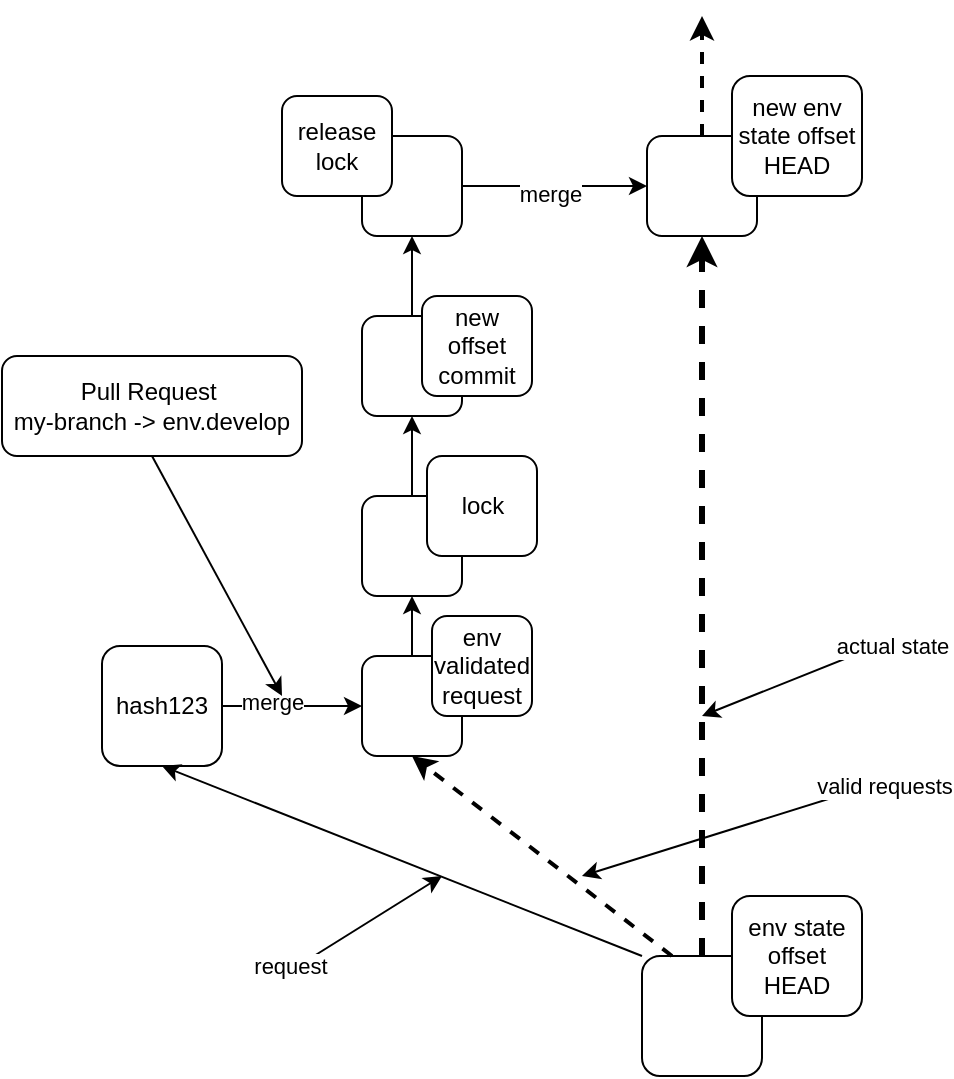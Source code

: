 <mxfile version="26.2.3">
  <diagram name="Page-1" id="kJdv7-yGnO9rXfNPzpO_">
    <mxGraphModel dx="1044" dy="1574" grid="1" gridSize="10" guides="1" tooltips="1" connect="1" arrows="1" fold="1" page="1" pageScale="1" pageWidth="850" pageHeight="1100" math="0" shadow="0">
      <root>
        <mxCell id="0" />
        <mxCell id="1" parent="0" />
        <mxCell id="tc9lPHJW7ty5cSRw3GDh-1" value="" style="rounded=1;whiteSpace=wrap;html=1;" vertex="1" parent="1">
          <mxGeometry x="330" y="250" width="60" height="60" as="geometry" />
        </mxCell>
        <mxCell id="tc9lPHJW7ty5cSRw3GDh-2" value="" style="rounded=1;whiteSpace=wrap;html=1;" vertex="1" parent="1">
          <mxGeometry x="190" y="100" width="50" height="50" as="geometry" />
        </mxCell>
        <mxCell id="tc9lPHJW7ty5cSRw3GDh-3" value="hash123" style="rounded=1;whiteSpace=wrap;html=1;" vertex="1" parent="1">
          <mxGeometry x="60" y="95" width="60" height="60" as="geometry" />
        </mxCell>
        <mxCell id="tc9lPHJW7ty5cSRw3GDh-4" value="env state offset HEAD" style="rounded=1;whiteSpace=wrap;html=1;" vertex="1" parent="1">
          <mxGeometry x="375" y="220" width="65" height="60" as="geometry" />
        </mxCell>
        <mxCell id="tc9lPHJW7ty5cSRw3GDh-5" value="" style="endArrow=classic;html=1;rounded=0;entryX=0.5;entryY=1;entryDx=0;entryDy=0;exitX=0.25;exitY=0;exitDx=0;exitDy=0;strokeWidth=2;dashed=1;" edge="1" parent="1" source="tc9lPHJW7ty5cSRw3GDh-1" target="tc9lPHJW7ty5cSRw3GDh-2">
          <mxGeometry width="50" height="50" relative="1" as="geometry">
            <mxPoint x="270" y="300" as="sourcePoint" />
            <mxPoint x="320" y="250" as="targetPoint" />
          </mxGeometry>
        </mxCell>
        <mxCell id="tc9lPHJW7ty5cSRw3GDh-6" value="" style="endArrow=classic;html=1;rounded=0;exitX=0;exitY=0;exitDx=0;exitDy=0;entryX=0.5;entryY=1;entryDx=0;entryDy=0;" edge="1" parent="1" source="tc9lPHJW7ty5cSRw3GDh-1" target="tc9lPHJW7ty5cSRw3GDh-3">
          <mxGeometry width="50" height="50" relative="1" as="geometry">
            <mxPoint x="220" y="200" as="sourcePoint" />
            <mxPoint x="270" y="150" as="targetPoint" />
          </mxGeometry>
        </mxCell>
        <mxCell id="tc9lPHJW7ty5cSRw3GDh-7" value="env validated request" style="rounded=1;whiteSpace=wrap;html=1;" vertex="1" parent="1">
          <mxGeometry x="225" y="80" width="50" height="50" as="geometry" />
        </mxCell>
        <mxCell id="tc9lPHJW7ty5cSRw3GDh-8" value="" style="endArrow=classic;html=1;rounded=0;exitX=0.5;exitY=0;exitDx=0;exitDy=0;strokeWidth=2;dashed=1;" edge="1" parent="1" source="tc9lPHJW7ty5cSRw3GDh-13">
          <mxGeometry width="50" height="50" relative="1" as="geometry">
            <mxPoint x="380" y="190" as="sourcePoint" />
            <mxPoint x="360" y="-220" as="targetPoint" />
          </mxGeometry>
        </mxCell>
        <mxCell id="tc9lPHJW7ty5cSRw3GDh-10" value="" style="rounded=1;whiteSpace=wrap;html=1;" vertex="1" parent="1">
          <mxGeometry x="190" y="20" width="50" height="50" as="geometry" />
        </mxCell>
        <mxCell id="tc9lPHJW7ty5cSRw3GDh-11" value="" style="endArrow=classic;html=1;rounded=0;exitX=0.5;exitY=0;exitDx=0;exitDy=0;entryX=0.5;entryY=1;entryDx=0;entryDy=0;" edge="1" parent="1" source="tc9lPHJW7ty5cSRw3GDh-2" target="tc9lPHJW7ty5cSRw3GDh-10">
          <mxGeometry width="50" height="50" relative="1" as="geometry">
            <mxPoint x="180" y="150" as="sourcePoint" />
            <mxPoint x="250" y="150" as="targetPoint" />
          </mxGeometry>
        </mxCell>
        <mxCell id="tc9lPHJW7ty5cSRw3GDh-14" value="" style="endArrow=classic;html=1;rounded=0;exitX=0.5;exitY=0;exitDx=0;exitDy=0;strokeWidth=3;dashed=1;" edge="1" parent="1" source="tc9lPHJW7ty5cSRw3GDh-1" target="tc9lPHJW7ty5cSRw3GDh-13">
          <mxGeometry width="50" height="50" relative="1" as="geometry">
            <mxPoint x="360" y="250" as="sourcePoint" />
            <mxPoint x="360" y="-100" as="targetPoint" />
          </mxGeometry>
        </mxCell>
        <mxCell id="tc9lPHJW7ty5cSRw3GDh-13" value="" style="rounded=1;whiteSpace=wrap;html=1;" vertex="1" parent="1">
          <mxGeometry x="332.5" y="-160" width="55" height="50" as="geometry" />
        </mxCell>
        <mxCell id="tc9lPHJW7ty5cSRw3GDh-15" value="new env state offset HEAD" style="rounded=1;whiteSpace=wrap;html=1;" vertex="1" parent="1">
          <mxGeometry x="375" y="-190" width="65" height="60" as="geometry" />
        </mxCell>
        <mxCell id="tc9lPHJW7ty5cSRw3GDh-16" value="" style="endArrow=classic;html=1;rounded=0;exitX=1;exitY=0.5;exitDx=0;exitDy=0;entryX=0;entryY=0.5;entryDx=0;entryDy=0;" edge="1" parent="1" source="tc9lPHJW7ty5cSRw3GDh-3" target="tc9lPHJW7ty5cSRw3GDh-2">
          <mxGeometry width="50" height="50" relative="1" as="geometry">
            <mxPoint x="140" y="150" as="sourcePoint" />
            <mxPoint x="190" y="100" as="targetPoint" />
          </mxGeometry>
        </mxCell>
        <mxCell id="tc9lPHJW7ty5cSRw3GDh-37" value="merge" style="edgeLabel;html=1;align=center;verticalAlign=middle;resizable=0;points=[];" vertex="1" connectable="0" parent="tc9lPHJW7ty5cSRw3GDh-16">
          <mxGeometry x="-0.297" y="2" relative="1" as="geometry">
            <mxPoint as="offset" />
          </mxGeometry>
        </mxCell>
        <mxCell id="tc9lPHJW7ty5cSRw3GDh-17" value="" style="endArrow=classic;html=1;rounded=0;exitX=0.5;exitY=1;exitDx=0;exitDy=0;" edge="1" parent="1" source="tc9lPHJW7ty5cSRw3GDh-18">
          <mxGeometry width="50" height="50" relative="1" as="geometry">
            <mxPoint x="90" y="10" as="sourcePoint" />
            <mxPoint x="150" y="120" as="targetPoint" />
          </mxGeometry>
        </mxCell>
        <mxCell id="tc9lPHJW7ty5cSRw3GDh-18" value="&lt;div&gt;Pull Request&amp;nbsp;&lt;/div&gt;&lt;div&gt;&lt;span style=&quot;background-color: transparent; color: light-dark(rgb(0, 0, 0), rgb(255, 255, 255));&quot;&gt;my-branch -&amp;gt; env.develop&lt;/span&gt;&lt;/div&gt;" style="rounded=1;whiteSpace=wrap;html=1;" vertex="1" parent="1">
          <mxGeometry x="10" y="-50" width="150" height="50" as="geometry" />
        </mxCell>
        <mxCell id="tc9lPHJW7ty5cSRw3GDh-21" value="" style="endArrow=classic;html=1;rounded=0;" edge="1" parent="1">
          <mxGeometry width="50" height="50" relative="1" as="geometry">
            <mxPoint x="460" y="160" as="sourcePoint" />
            <mxPoint x="300" y="210" as="targetPoint" />
          </mxGeometry>
        </mxCell>
        <mxCell id="tc9lPHJW7ty5cSRw3GDh-23" value="valid requests" style="edgeLabel;html=1;align=center;verticalAlign=middle;resizable=0;points=[];" vertex="1" connectable="0" parent="tc9lPHJW7ty5cSRw3GDh-21">
          <mxGeometry x="-0.877" y="2" relative="1" as="geometry">
            <mxPoint as="offset" />
          </mxGeometry>
        </mxCell>
        <mxCell id="tc9lPHJW7ty5cSRw3GDh-24" value="" style="endArrow=classic;html=1;rounded=0;" edge="1" parent="1">
          <mxGeometry width="50" height="50" relative="1" as="geometry">
            <mxPoint x="460" y="90" as="sourcePoint" />
            <mxPoint x="360" y="130" as="targetPoint" />
          </mxGeometry>
        </mxCell>
        <mxCell id="tc9lPHJW7ty5cSRw3GDh-25" value="actual state" style="edgeLabel;html=1;align=center;verticalAlign=middle;resizable=0;points=[];" vertex="1" connectable="0" parent="tc9lPHJW7ty5cSRw3GDh-24">
          <mxGeometry x="-0.877" y="2" relative="1" as="geometry">
            <mxPoint as="offset" />
          </mxGeometry>
        </mxCell>
        <mxCell id="tc9lPHJW7ty5cSRw3GDh-26" value="" style="endArrow=classic;html=1;rounded=0;" edge="1" parent="1">
          <mxGeometry width="50" height="50" relative="1" as="geometry">
            <mxPoint x="150" y="260" as="sourcePoint" />
            <mxPoint x="230" y="210" as="targetPoint" />
          </mxGeometry>
        </mxCell>
        <mxCell id="tc9lPHJW7ty5cSRw3GDh-27" value="request" style="edgeLabel;html=1;align=center;verticalAlign=middle;resizable=0;points=[];" vertex="1" connectable="0" parent="tc9lPHJW7ty5cSRw3GDh-26">
          <mxGeometry x="-0.877" y="2" relative="1" as="geometry">
            <mxPoint as="offset" />
          </mxGeometry>
        </mxCell>
        <mxCell id="tc9lPHJW7ty5cSRw3GDh-28" value="" style="rounded=1;whiteSpace=wrap;html=1;" vertex="1" parent="1">
          <mxGeometry x="190" y="-70" width="50" height="50" as="geometry" />
        </mxCell>
        <mxCell id="tc9lPHJW7ty5cSRw3GDh-29" value="" style="endArrow=classic;html=1;rounded=0;exitX=0.5;exitY=0;exitDx=0;exitDy=0;entryX=0.5;entryY=1;entryDx=0;entryDy=0;" edge="1" parent="1" source="tc9lPHJW7ty5cSRw3GDh-10" target="tc9lPHJW7ty5cSRw3GDh-28">
          <mxGeometry width="50" height="50" relative="1" as="geometry">
            <mxPoint x="270" y="30" as="sourcePoint" />
            <mxPoint x="320" y="-20" as="targetPoint" />
          </mxGeometry>
        </mxCell>
        <mxCell id="tc9lPHJW7ty5cSRw3GDh-9" value="new offset commit" style="rounded=1;whiteSpace=wrap;html=1;" vertex="1" parent="1">
          <mxGeometry x="220" y="-80" width="55" height="50" as="geometry" />
        </mxCell>
        <mxCell id="tc9lPHJW7ty5cSRw3GDh-30" value="lock" style="rounded=1;whiteSpace=wrap;html=1;" vertex="1" parent="1">
          <mxGeometry x="222.5" width="55" height="50" as="geometry" />
        </mxCell>
        <mxCell id="tc9lPHJW7ty5cSRw3GDh-31" value="" style="rounded=1;whiteSpace=wrap;html=1;" vertex="1" parent="1">
          <mxGeometry x="190" y="-160" width="50" height="50" as="geometry" />
        </mxCell>
        <mxCell id="tc9lPHJW7ty5cSRw3GDh-32" value="" style="endArrow=classic;html=1;rounded=0;entryX=0.5;entryY=1;entryDx=0;entryDy=0;exitX=0.5;exitY=0;exitDx=0;exitDy=0;" edge="1" parent="1" source="tc9lPHJW7ty5cSRw3GDh-28" target="tc9lPHJW7ty5cSRw3GDh-31">
          <mxGeometry width="50" height="50" relative="1" as="geometry">
            <mxPoint x="110" y="-70" as="sourcePoint" />
            <mxPoint x="160" y="-120" as="targetPoint" />
          </mxGeometry>
        </mxCell>
        <mxCell id="tc9lPHJW7ty5cSRw3GDh-34" value="release lock" style="rounded=1;whiteSpace=wrap;html=1;" vertex="1" parent="1">
          <mxGeometry x="150" y="-180" width="55" height="50" as="geometry" />
        </mxCell>
        <mxCell id="tc9lPHJW7ty5cSRw3GDh-35" value="" style="endArrow=classic;html=1;rounded=0;exitX=1;exitY=0.5;exitDx=0;exitDy=0;entryX=0;entryY=0.5;entryDx=0;entryDy=0;" edge="1" parent="1" source="tc9lPHJW7ty5cSRw3GDh-31" target="tc9lPHJW7ty5cSRw3GDh-13">
          <mxGeometry width="50" height="50" relative="1" as="geometry">
            <mxPoint x="310" y="-170" as="sourcePoint" />
            <mxPoint x="360" y="-220" as="targetPoint" />
          </mxGeometry>
        </mxCell>
        <mxCell id="tc9lPHJW7ty5cSRw3GDh-36" value="merge" style="edgeLabel;html=1;align=center;verticalAlign=middle;resizable=0;points=[];" vertex="1" connectable="0" parent="tc9lPHJW7ty5cSRw3GDh-35">
          <mxGeometry x="-0.057" y="-4" relative="1" as="geometry">
            <mxPoint as="offset" />
          </mxGeometry>
        </mxCell>
      </root>
    </mxGraphModel>
  </diagram>
</mxfile>
